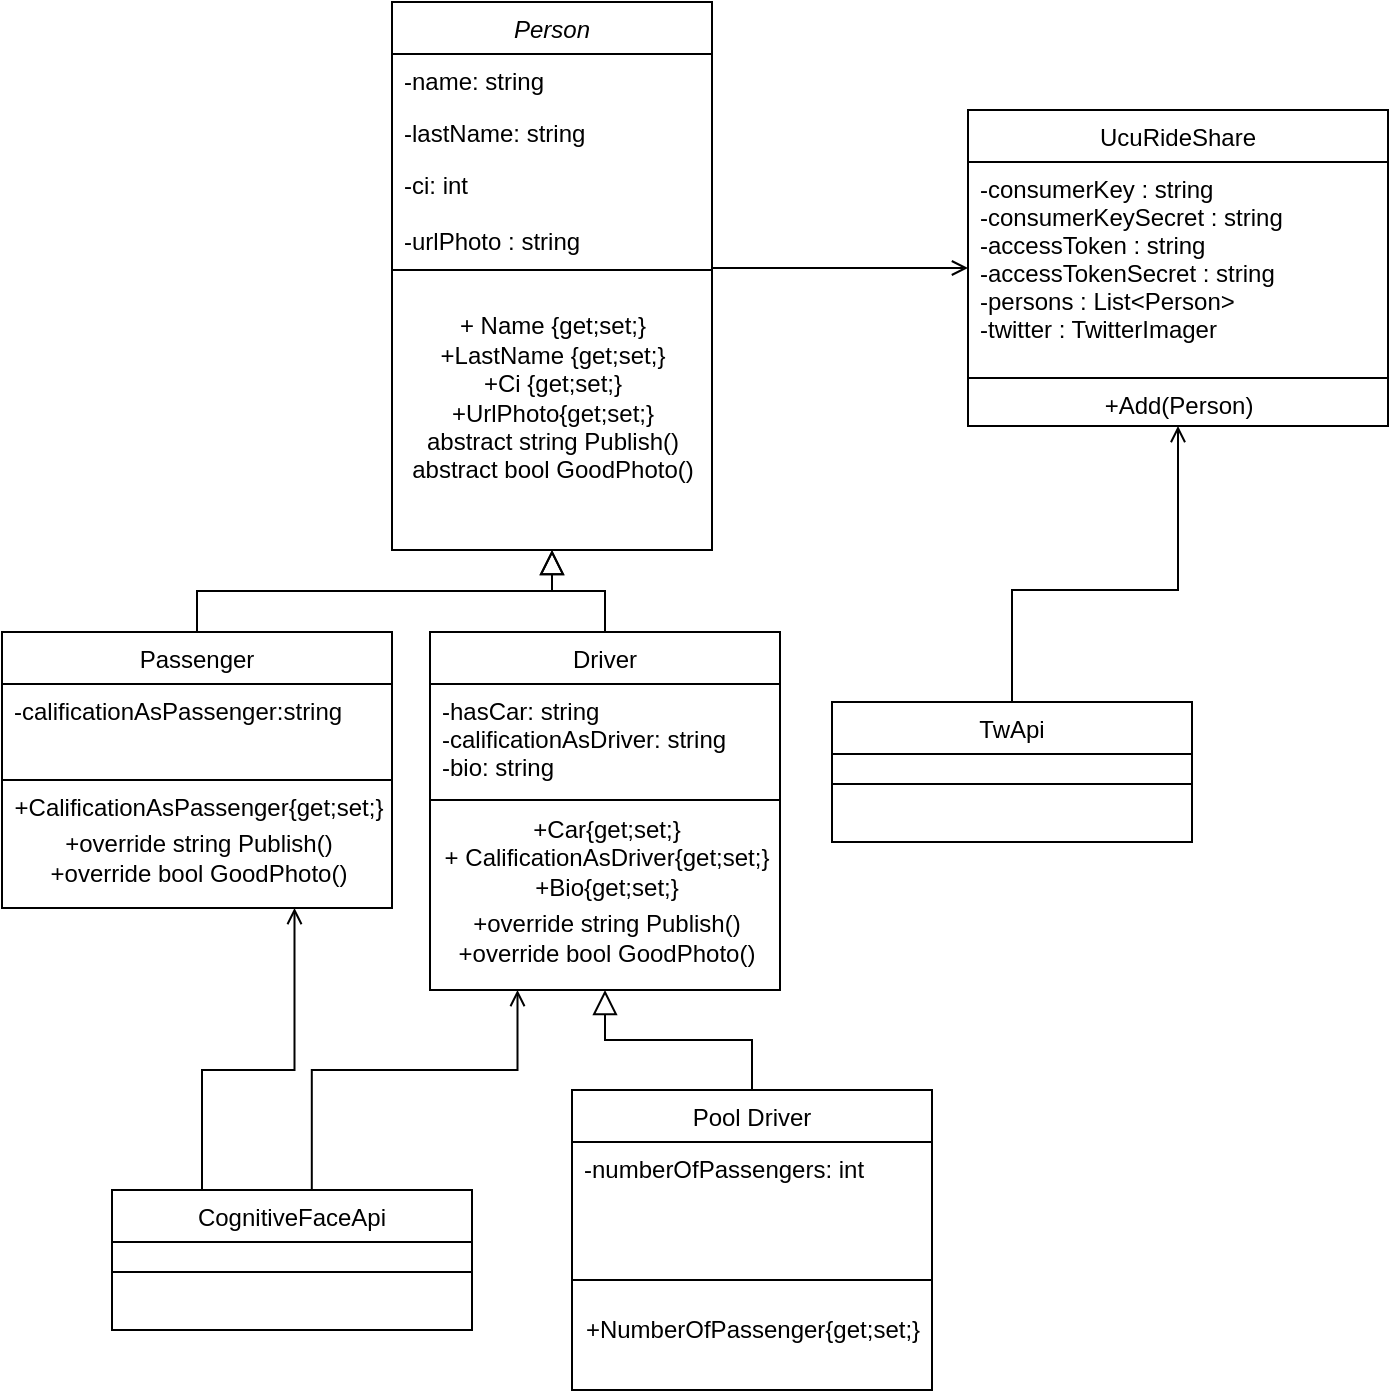 <mxfile version="13.7.8" type="device"><diagram id="C5RBs43oDa-KdzZeNtuy" name="Page-1"><mxGraphModel dx="1662" dy="772" grid="1" gridSize="10" guides="1" tooltips="1" connect="1" arrows="1" fold="1" page="1" pageScale="1" pageWidth="827" pageHeight="1169" math="0" shadow="0"><root><mxCell id="WIyWlLk6GJQsqaUBKTNV-0"/><mxCell id="WIyWlLk6GJQsqaUBKTNV-1" parent="WIyWlLk6GJQsqaUBKTNV-0"/><mxCell id="zkfFHV4jXpPFQw0GAbJ--12" value="" style="endArrow=block;endSize=10;endFill=0;shadow=0;strokeWidth=1;rounded=0;edgeStyle=elbowEdgeStyle;elbow=vertical;" parent="WIyWlLk6GJQsqaUBKTNV-1" source="zkfFHV4jXpPFQw0GAbJ--6" target="zkfFHV4jXpPFQw0GAbJ--0" edge="1"><mxGeometry width="160" relative="1" as="geometry"><mxPoint x="200" y="203" as="sourcePoint"/><mxPoint x="200" y="203" as="targetPoint"/></mxGeometry></mxCell><mxCell id="zkfFHV4jXpPFQw0GAbJ--16" value="" style="endArrow=block;endSize=10;endFill=0;shadow=0;strokeWidth=1;rounded=0;edgeStyle=elbowEdgeStyle;elbow=vertical;" parent="WIyWlLk6GJQsqaUBKTNV-1" source="zkfFHV4jXpPFQw0GAbJ--13" target="zkfFHV4jXpPFQw0GAbJ--0" edge="1"><mxGeometry width="160" relative="1" as="geometry"><mxPoint x="210" y="373" as="sourcePoint"/><mxPoint x="310" y="271" as="targetPoint"/></mxGeometry></mxCell><mxCell id="zkfFHV4jXpPFQw0GAbJ--17" value="UcuRideShare" style="swimlane;fontStyle=0;align=center;verticalAlign=top;childLayout=stackLayout;horizontal=1;startSize=26;horizontalStack=0;resizeParent=1;resizeLast=0;collapsible=1;marginBottom=0;rounded=0;shadow=0;strokeWidth=1;" parent="WIyWlLk6GJQsqaUBKTNV-1" vertex="1"><mxGeometry x="508" y="120" width="210" height="158" as="geometry"><mxRectangle x="550" y="140" width="160" height="26" as="alternateBounds"/></mxGeometry></mxCell><mxCell id="zkfFHV4jXpPFQw0GAbJ--22" value="-consumerKey : string&#10;-consumerKeySecret : string&#10;-accessToken : string&#10;-accessTokenSecret : string&#10;-persons : List&lt;Person&gt;&#10;-twitter : TwitterImager" style="text;align=left;verticalAlign=top;spacingLeft=4;spacingRight=4;overflow=hidden;rotatable=0;points=[[0,0.5],[1,0.5]];portConstraint=eastwest;rounded=0;shadow=0;html=0;" parent="zkfFHV4jXpPFQw0GAbJ--17" vertex="1"><mxGeometry y="26" width="210" height="104" as="geometry"/></mxCell><mxCell id="zkfFHV4jXpPFQw0GAbJ--23" value="" style="line;html=1;strokeWidth=1;align=left;verticalAlign=middle;spacingTop=-1;spacingLeft=3;spacingRight=3;rotatable=0;labelPosition=right;points=[];portConstraint=eastwest;" parent="zkfFHV4jXpPFQw0GAbJ--17" vertex="1"><mxGeometry y="130" width="210" height="8" as="geometry"/></mxCell><mxCell id="idBMIqa__g4f7OxCGXUK-28" value="+Add(Person)" style="text;html=1;align=center;verticalAlign=middle;resizable=0;points=[];autosize=1;" parent="zkfFHV4jXpPFQw0GAbJ--17" vertex="1"><mxGeometry y="138" width="210" height="20" as="geometry"/></mxCell><mxCell id="zkfFHV4jXpPFQw0GAbJ--26" value="" style="endArrow=open;shadow=0;strokeWidth=1;rounded=0;endFill=1;edgeStyle=elbowEdgeStyle;elbow=vertical;" parent="WIyWlLk6GJQsqaUBKTNV-1" source="zkfFHV4jXpPFQw0GAbJ--0" target="zkfFHV4jXpPFQw0GAbJ--17" edge="1"><mxGeometry x="0.5" y="41" relative="1" as="geometry"><mxPoint x="380" y="192" as="sourcePoint"/><mxPoint x="540" y="192" as="targetPoint"/><mxPoint x="-40" y="32" as="offset"/></mxGeometry></mxCell><mxCell id="idBMIqa__g4f7OxCGXUK-21" value="" style="endArrow=block;endSize=10;endFill=0;shadow=0;strokeWidth=1;rounded=0;edgeStyle=elbowEdgeStyle;elbow=vertical;exitX=0.5;exitY=0;exitDx=0;exitDy=0;entryX=0.5;entryY=1;entryDx=0;entryDy=0;" parent="WIyWlLk6GJQsqaUBKTNV-1" source="idBMIqa__g4f7OxCGXUK-5" target="zkfFHV4jXpPFQw0GAbJ--13" edge="1"><mxGeometry width="160" relative="1" as="geometry"><mxPoint x="531.5" y="552" as="sourcePoint"/><mxPoint x="420" y="520" as="targetPoint"/></mxGeometry></mxCell><mxCell id="idBMIqa__g4f7OxCGXUK-27" value="" style="endArrow=open;shadow=0;strokeWidth=1;rounded=0;endFill=1;edgeStyle=elbowEdgeStyle;elbow=vertical;entryX=0.5;entryY=1;entryDx=0;entryDy=0;exitX=0.5;exitY=0;exitDx=0;exitDy=0;" parent="WIyWlLk6GJQsqaUBKTNV-1" source="idBMIqa__g4f7OxCGXUK-23" target="zkfFHV4jXpPFQw0GAbJ--17" edge="1"><mxGeometry x="0.5" y="41" relative="1" as="geometry"><mxPoint x="390" y="238" as="sourcePoint"/><mxPoint x="518" y="238" as="targetPoint"/><mxPoint x="-40" y="32" as="offset"/><Array as="points"><mxPoint x="630" y="360"/></Array></mxGeometry></mxCell><mxCell id="zkfFHV4jXpPFQw0GAbJ--6" value="Passenger" style="swimlane;fontStyle=0;align=center;verticalAlign=top;childLayout=stackLayout;horizontal=1;startSize=26;horizontalStack=0;resizeParent=1;resizeLast=0;collapsible=1;marginBottom=0;rounded=0;shadow=0;strokeWidth=1;" parent="WIyWlLk6GJQsqaUBKTNV-1" vertex="1"><mxGeometry x="25" y="381" width="195" height="138" as="geometry"><mxRectangle x="130" y="380" width="160" height="26" as="alternateBounds"/></mxGeometry></mxCell><mxCell id="zkfFHV4jXpPFQw0GAbJ--8" value="-calificationAsPassenger:string" style="text;align=left;verticalAlign=top;spacingLeft=4;spacingRight=4;overflow=hidden;rotatable=0;points=[[0,0.5],[1,0.5]];portConstraint=eastwest;rounded=0;shadow=0;html=0;" parent="zkfFHV4jXpPFQw0GAbJ--6" vertex="1"><mxGeometry y="26" width="195" height="44" as="geometry"/></mxCell><mxCell id="zkfFHV4jXpPFQw0GAbJ--9" value="" style="line;html=1;strokeWidth=1;align=left;verticalAlign=middle;spacingTop=-1;spacingLeft=3;spacingRight=3;rotatable=0;labelPosition=right;points=[];portConstraint=eastwest;" parent="zkfFHV4jXpPFQw0GAbJ--6" vertex="1"><mxGeometry y="70" width="195" height="8" as="geometry"/></mxCell><mxCell id="idBMIqa__g4f7OxCGXUK-15" value="+C&lt;span style=&quot;text-align: left&quot;&gt;alificationAsPassenger{get;set;}&lt;/span&gt;" style="text;html=1;resizable=0;autosize=1;align=center;verticalAlign=middle;points=[];fillColor=none;strokeColor=none;rounded=0;" parent="zkfFHV4jXpPFQw0GAbJ--6" vertex="1"><mxGeometry y="78" width="195" height="20" as="geometry"/></mxCell><mxCell id="L2-FS8FlSLnASbWr5CIv-0" value="+override string Publish()&lt;br&gt;+override bool GoodPhoto()" style="text;html=1;align=center;verticalAlign=middle;resizable=0;points=[];autosize=1;" vertex="1" parent="zkfFHV4jXpPFQw0GAbJ--6"><mxGeometry y="98" width="195" height="30" as="geometry"/></mxCell><mxCell id="zkfFHV4jXpPFQw0GAbJ--13" value="Driver" style="swimlane;fontStyle=0;align=center;verticalAlign=top;childLayout=stackLayout;horizontal=1;startSize=26;horizontalStack=0;resizeParent=1;resizeLast=0;collapsible=1;marginBottom=0;rounded=0;shadow=0;strokeWidth=1;" parent="WIyWlLk6GJQsqaUBKTNV-1" vertex="1"><mxGeometry x="239" y="381" width="175" height="179" as="geometry"><mxRectangle x="340" y="380" width="170" height="26" as="alternateBounds"/></mxGeometry></mxCell><mxCell id="zkfFHV4jXpPFQw0GAbJ--14" value="-hasCar: string&#10;-calificationAsDriver: string&#10;-bio: string" style="text;align=left;verticalAlign=top;spacingLeft=4;spacingRight=4;overflow=hidden;rotatable=0;points=[[0,0.5],[1,0.5]];portConstraint=eastwest;" parent="zkfFHV4jXpPFQw0GAbJ--13" vertex="1"><mxGeometry y="26" width="175" height="54" as="geometry"/></mxCell><mxCell id="zkfFHV4jXpPFQw0GAbJ--15" value="" style="line;html=1;strokeWidth=1;align=left;verticalAlign=middle;spacingTop=-1;spacingLeft=3;spacingRight=3;rotatable=0;labelPosition=right;points=[];portConstraint=eastwest;" parent="zkfFHV4jXpPFQw0GAbJ--13" vertex="1"><mxGeometry y="80" width="175" height="8" as="geometry"/></mxCell><mxCell id="idBMIqa__g4f7OxCGXUK-16" value="+Car{get;set;}&lt;br&gt;+ C&lt;span style=&quot;text-align: left&quot;&gt;alificationAsDriver{get;set;}&lt;br&gt;+Bio{get;set;}&lt;br&gt;&lt;/span&gt;" style="text;html=1;resizable=0;autosize=1;align=center;verticalAlign=middle;points=[];fillColor=none;strokeColor=none;rounded=0;" parent="zkfFHV4jXpPFQw0GAbJ--13" vertex="1"><mxGeometry y="88" width="175" height="50" as="geometry"/></mxCell><mxCell id="L2-FS8FlSLnASbWr5CIv-1" value="+override string Publish()&lt;br&gt;+override bool GoodPhoto()" style="text;html=1;align=center;verticalAlign=middle;resizable=0;points=[];autosize=1;" vertex="1" parent="zkfFHV4jXpPFQw0GAbJ--13"><mxGeometry y="138" width="175" height="30" as="geometry"/></mxCell><mxCell id="idBMIqa__g4f7OxCGXUK-23" value="TwApi" style="swimlane;fontStyle=0;align=center;verticalAlign=top;childLayout=stackLayout;horizontal=1;startSize=26;horizontalStack=0;resizeParent=1;resizeLast=0;collapsible=1;marginBottom=0;rounded=0;shadow=0;strokeWidth=1;" parent="WIyWlLk6GJQsqaUBKTNV-1" vertex="1"><mxGeometry x="440" y="416" width="180" height="70" as="geometry"><mxRectangle x="340" y="380" width="170" height="26" as="alternateBounds"/></mxGeometry></mxCell><mxCell id="idBMIqa__g4f7OxCGXUK-25" value="" style="line;html=1;strokeWidth=1;align=left;verticalAlign=middle;spacingTop=-1;spacingLeft=3;spacingRight=3;rotatable=0;labelPosition=right;points=[];portConstraint=eastwest;" parent="idBMIqa__g4f7OxCGXUK-23" vertex="1"><mxGeometry y="26" width="180" height="30" as="geometry"/></mxCell><mxCell id="r8DBzcXqVw0OceEOh_jp-1" value="" style="endArrow=open;shadow=0;strokeWidth=1;rounded=0;endFill=1;edgeStyle=elbowEdgeStyle;elbow=vertical;exitX=0.555;exitY=0.014;exitDx=0;exitDy=0;exitPerimeter=0;entryX=0.25;entryY=1;entryDx=0;entryDy=0;" parent="WIyWlLk6GJQsqaUBKTNV-1" source="vwWLg3SYzFYpLZ5Fokdf-1" edge="1" target="zkfFHV4jXpPFQw0GAbJ--13"><mxGeometry x="0.5" y="41" relative="1" as="geometry"><mxPoint x="540" y="426" as="sourcePoint"/><mxPoint x="670" y="630" as="targetPoint"/><mxPoint x="-40" y="32" as="offset"/><Array as="points"><mxPoint x="260" y="600"/><mxPoint x="710" y="360"/></Array></mxGeometry></mxCell><mxCell id="zkfFHV4jXpPFQw0GAbJ--0" value="Person" style="swimlane;fontStyle=2;align=center;verticalAlign=top;childLayout=stackLayout;horizontal=1;startSize=26;horizontalStack=0;resizeParent=1;resizeLast=0;collapsible=1;marginBottom=0;rounded=0;shadow=0;strokeWidth=1;" parent="WIyWlLk6GJQsqaUBKTNV-1" vertex="1"><mxGeometry x="220" y="66" width="160" height="274" as="geometry"><mxRectangle x="230" y="140" width="160" height="26" as="alternateBounds"/></mxGeometry></mxCell><mxCell id="zkfFHV4jXpPFQw0GAbJ--1" value="-name: string" style="text;align=left;verticalAlign=top;spacingLeft=4;spacingRight=4;overflow=hidden;rotatable=0;points=[[0,0.5],[1,0.5]];portConstraint=eastwest;" parent="zkfFHV4jXpPFQw0GAbJ--0" vertex="1"><mxGeometry y="26" width="160" height="26" as="geometry"/></mxCell><mxCell id="zkfFHV4jXpPFQw0GAbJ--2" value="-lastName: string" style="text;align=left;verticalAlign=top;spacingLeft=4;spacingRight=4;overflow=hidden;rotatable=0;points=[[0,0.5],[1,0.5]];portConstraint=eastwest;rounded=0;shadow=0;html=0;" parent="zkfFHV4jXpPFQw0GAbJ--0" vertex="1"><mxGeometry y="52" width="160" height="26" as="geometry"/></mxCell><mxCell id="zkfFHV4jXpPFQw0GAbJ--3" value="-ci: int&#10;&#10;-urlPhoto : string" style="text;align=left;verticalAlign=top;spacingLeft=4;spacingRight=4;overflow=hidden;rotatable=0;points=[[0,0.5],[1,0.5]];portConstraint=eastwest;rounded=0;shadow=0;html=0;" parent="zkfFHV4jXpPFQw0GAbJ--0" vertex="1"><mxGeometry y="78" width="160" height="52" as="geometry"/></mxCell><mxCell id="zkfFHV4jXpPFQw0GAbJ--4" value="" style="line;html=1;strokeWidth=1;align=left;verticalAlign=middle;spacingTop=-1;spacingLeft=3;spacingRight=3;rotatable=0;labelPosition=right;points=[];portConstraint=eastwest;" parent="zkfFHV4jXpPFQw0GAbJ--0" vertex="1"><mxGeometry y="130" width="160" height="8" as="geometry"/></mxCell><mxCell id="idBMIqa__g4f7OxCGXUK-14" value="&lt;div&gt;&lt;br&gt;&lt;/div&gt;&lt;div&gt;+ Name {get;set;}&lt;/div&gt;&lt;div&gt;+LastName {get;set;}&lt;/div&gt;&lt;div&gt;+Ci {get;set;}&lt;/div&gt;&lt;div&gt;+UrlPhoto{get;set;}&lt;/div&gt;&lt;div&gt;abstract string Publish()&lt;/div&gt;&lt;div&gt;abstract bool GoodPhoto()&lt;/div&gt;&lt;div&gt;&lt;br&gt;&lt;/div&gt;" style="text;html=1;resizable=0;autosize=1;align=center;verticalAlign=middle;points=[];fillColor=none;strokeColor=none;rounded=0;" parent="zkfFHV4jXpPFQw0GAbJ--0" vertex="1"><mxGeometry y="138" width="160" height="120" as="geometry"/></mxCell><mxCell id="idBMIqa__g4f7OxCGXUK-5" value="Pool Driver" style="swimlane;fontStyle=0;align=center;verticalAlign=top;childLayout=stackLayout;horizontal=1;startSize=26;horizontalStack=0;resizeParent=1;resizeLast=0;collapsible=1;marginBottom=0;rounded=0;shadow=0;strokeWidth=1;" parent="WIyWlLk6GJQsqaUBKTNV-1" vertex="1"><mxGeometry x="310.0" y="610" width="180" height="150" as="geometry"><mxRectangle x="340" y="380" width="170" height="26" as="alternateBounds"/></mxGeometry></mxCell><mxCell id="idBMIqa__g4f7OxCGXUK-6" value="-numberOfPassengers: int" style="text;align=left;verticalAlign=top;spacingLeft=4;spacingRight=4;overflow=hidden;rotatable=0;points=[[0,0.5],[1,0.5]];portConstraint=eastwest;" parent="idBMIqa__g4f7OxCGXUK-5" vertex="1"><mxGeometry y="26" width="180" height="54" as="geometry"/></mxCell><mxCell id="idBMIqa__g4f7OxCGXUK-7" value="" style="line;html=1;strokeWidth=1;align=left;verticalAlign=middle;spacingTop=-1;spacingLeft=3;spacingRight=3;rotatable=0;labelPosition=right;points=[];portConstraint=eastwest;" parent="idBMIqa__g4f7OxCGXUK-5" vertex="1"><mxGeometry y="80" width="180" height="30" as="geometry"/></mxCell><mxCell id="idBMIqa__g4f7OxCGXUK-17" value="+NumberOfPassenger{get;set;}" style="text;html=1;resizable=0;autosize=1;align=center;verticalAlign=middle;points=[];fillColor=none;strokeColor=none;rounded=0;" parent="idBMIqa__g4f7OxCGXUK-5" vertex="1"><mxGeometry y="110" width="180" height="20" as="geometry"/></mxCell><mxCell id="L2-FS8FlSLnASbWr5CIv-2" value="" style="endArrow=open;shadow=0;strokeWidth=1;rounded=0;endFill=1;edgeStyle=elbowEdgeStyle;elbow=vertical;entryX=0.75;entryY=1;entryDx=0;entryDy=0;exitX=0.25;exitY=0;exitDx=0;exitDy=0;" edge="1" parent="WIyWlLk6GJQsqaUBKTNV-1" source="vwWLg3SYzFYpLZ5Fokdf-1" target="zkfFHV4jXpPFQw0GAbJ--6"><mxGeometry x="0.5" y="41" relative="1" as="geometry"><mxPoint x="159" y="647" as="sourcePoint"/><mxPoint x="212.85" y="560" as="targetPoint"/><mxPoint x="-40" y="32" as="offset"/><Array as="points"><mxPoint x="190.1" y="600"/><mxPoint x="640.1" y="360"/></Array></mxGeometry></mxCell><mxCell id="vwWLg3SYzFYpLZ5Fokdf-1" value="CognitiveFaceApi" style="swimlane;fontStyle=0;align=center;verticalAlign=top;childLayout=stackLayout;horizontal=1;startSize=26;horizontalStack=0;resizeParent=1;resizeLast=0;collapsible=1;marginBottom=0;rounded=0;shadow=0;strokeWidth=1;" parent="WIyWlLk6GJQsqaUBKTNV-1" vertex="1"><mxGeometry x="80" y="660" width="180" height="70" as="geometry"><mxRectangle x="340" y="380" width="170" height="26" as="alternateBounds"/></mxGeometry></mxCell><mxCell id="vwWLg3SYzFYpLZ5Fokdf-2" value="" style="line;html=1;strokeWidth=1;align=left;verticalAlign=middle;spacingTop=-1;spacingLeft=3;spacingRight=3;rotatable=0;labelPosition=right;points=[];portConstraint=eastwest;" parent="vwWLg3SYzFYpLZ5Fokdf-1" vertex="1"><mxGeometry y="26" width="180" height="30" as="geometry"/></mxCell></root></mxGraphModel></diagram></mxfile>